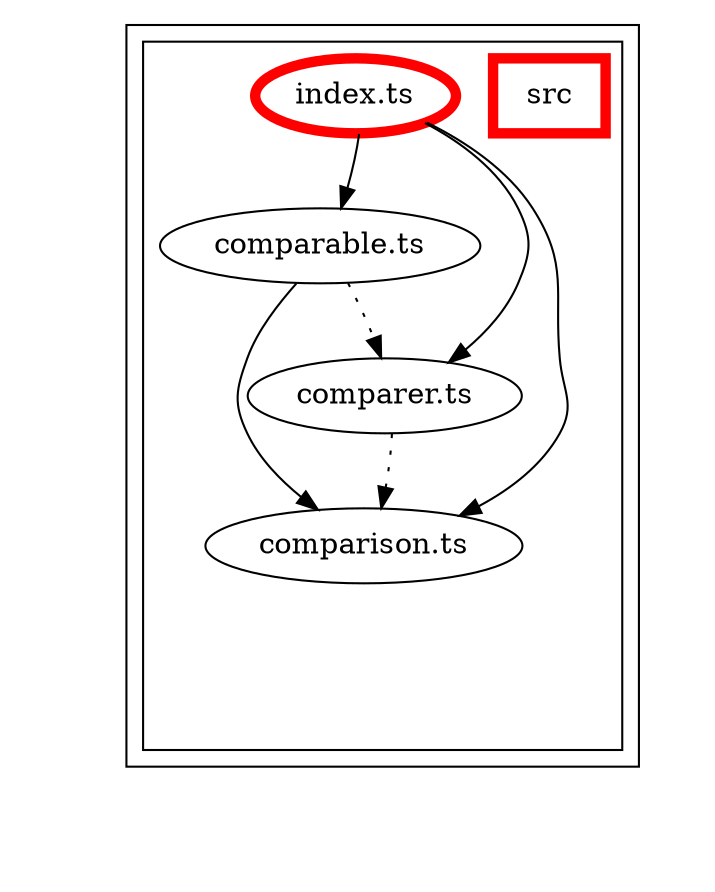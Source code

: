 digraph "dependency-graph-[object Object]" {
  compound = true;
  "dependency-graph-[object Object]" [
    style = "invis";
  ];
  "src/comparer.ts";
  "src/comparison.ts";
  "src/comparable.ts";
  subgraph "cluster_src" {
    color = "#000000";
    label = "";
    "name_src" [
      penwidth = 5;
      shape = "rectangle";
      color = "#ff0000";
      label = "src";
    ];
    "exit_src" [
      style = "invis";
    ];
    subgraph "cluster_src" {
      color = "#000000";
      label = "";
      "name_src" [
        penwidth = 5;
        shape = "rectangle";
        color = "#ff0000";
        label = "src";
      ];
      "exit_src" [
        style = "invis";
      ];
      "src/comparable.ts" [
        label = "comparable.ts";
      ];
      "src/comparer.ts" [
        label = "comparer.ts";
      ];
      "src/comparison.ts" [
        label = "comparison.ts";
      ];
      "src/index.ts" [
        label = "index.ts";
        color = "#ff0000";
        penwidth = 5;
      ];
      "src/comparable.ts" -> "exit_src" [
        style = "invis";
      ];
      "src/comparer.ts" -> "exit_src" [
        style = "invis";
      ];
      "src/comparison.ts" -> "exit_src" [
        style = "invis";
      ];
      "src/index.ts" -> "exit_src" [
        style = "invis";
      ];
    }
    "exit_src" -> "exit_src" [
      style = "invis";
    ];
    "exit_src" -> "exit_src" [
      style = "invis";
    ];
    "exit_src" -> "exit_src" [
      style = "invis";
    ];
    "exit_src" -> "exit_src" [
      style = "invis";
    ];
  }
  "exit_src" -> "dependency-graph-[object Object]" [
    style = "invis";
  ];
  "src/comparable.ts" -> "src/comparer.ts" [
    style = "invis";
  ];
  "src/comparable.ts" -> "src/comparer.ts" [
    style = "dotted";
    ltail = "cluster_src/comparable.ts";
    lhead = "cluster_src/comparer.ts";
    color = "black";
  ];
  "src/comparable.ts" -> "src/comparison.ts" [
    style = "invis";
  ];
  "src/comparable.ts" -> "src/comparison.ts" [
    style = "solid";
    ltail = "cluster_src/comparable.ts";
    lhead = "cluster_src/comparison.ts";
    color = "black";
  ];
  "src/comparer.ts" -> "src/comparison.ts" [
    style = "invis";
  ];
  "src/comparer.ts" -> "src/comparison.ts" [
    style = "dotted";
    ltail = "cluster_src/comparer.ts";
    lhead = "cluster_src/comparison.ts";
    color = "black";
  ];
  "src/index.ts" -> "src/comparable.ts" [
    style = "invis";
  ];
  "src/index.ts" -> "src/comparable.ts" [
    style = "solid";
    ltail = "cluster_src/index.ts";
    lhead = "cluster_src/comparable.ts";
    color = "black";
  ];
  "src/index.ts" -> "src/comparer.ts" [
    style = "invis";
  ];
  "src/index.ts" -> "src/comparer.ts" [
    style = "solid";
    ltail = "cluster_src/index.ts";
    lhead = "cluster_src/comparer.ts";
    color = "black";
  ];
  "src/index.ts" -> "src/comparison.ts" [
    style = "invis";
  ];
  "src/index.ts" -> "src/comparison.ts" [
    style = "solid";
    ltail = "cluster_src/index.ts";
    lhead = "cluster_src/comparison.ts";
    color = "black";
  ];
}
